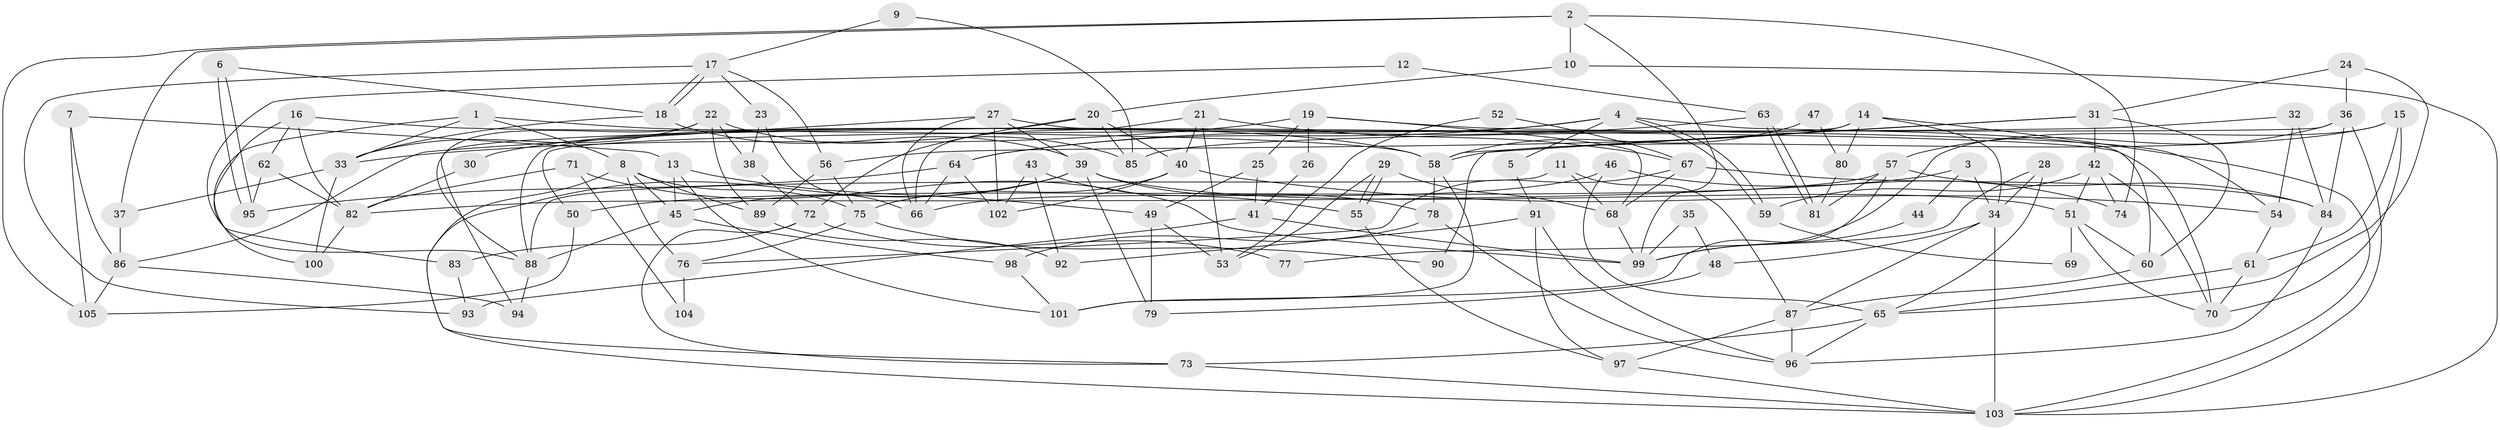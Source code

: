 // coarse degree distribution, {8: 0.07692307692307693, 6: 0.16923076923076924, 3: 0.24615384615384617, 2: 0.06153846153846154, 5: 0.15384615384615385, 9: 0.03076923076923077, 7: 0.09230769230769231, 4: 0.16923076923076924}
// Generated by graph-tools (version 1.1) at 2025/24/03/03/25 07:24:00]
// undirected, 105 vertices, 210 edges
graph export_dot {
graph [start="1"]
  node [color=gray90,style=filled];
  1;
  2;
  3;
  4;
  5;
  6;
  7;
  8;
  9;
  10;
  11;
  12;
  13;
  14;
  15;
  16;
  17;
  18;
  19;
  20;
  21;
  22;
  23;
  24;
  25;
  26;
  27;
  28;
  29;
  30;
  31;
  32;
  33;
  34;
  35;
  36;
  37;
  38;
  39;
  40;
  41;
  42;
  43;
  44;
  45;
  46;
  47;
  48;
  49;
  50;
  51;
  52;
  53;
  54;
  55;
  56;
  57;
  58;
  59;
  60;
  61;
  62;
  63;
  64;
  65;
  66;
  67;
  68;
  69;
  70;
  71;
  72;
  73;
  74;
  75;
  76;
  77;
  78;
  79;
  80;
  81;
  82;
  83;
  84;
  85;
  86;
  87;
  88;
  89;
  90;
  91;
  92;
  93;
  94;
  95;
  96;
  97;
  98;
  99;
  100;
  101;
  102;
  103;
  104;
  105;
  1 -- 58;
  1 -- 8;
  1 -- 33;
  1 -- 100;
  2 -- 105;
  2 -- 99;
  2 -- 10;
  2 -- 37;
  2 -- 74;
  3 -- 34;
  3 -- 50;
  3 -- 44;
  4 -- 59;
  4 -- 59;
  4 -- 60;
  4 -- 5;
  4 -- 30;
  4 -- 64;
  5 -- 91;
  6 -- 18;
  6 -- 95;
  6 -- 95;
  7 -- 13;
  7 -- 86;
  7 -- 105;
  8 -- 89;
  8 -- 45;
  8 -- 73;
  8 -- 75;
  8 -- 76;
  9 -- 17;
  9 -- 85;
  10 -- 103;
  10 -- 20;
  11 -- 87;
  11 -- 88;
  11 -- 68;
  12 -- 88;
  12 -- 63;
  13 -- 101;
  13 -- 45;
  13 -- 49;
  14 -- 103;
  14 -- 56;
  14 -- 34;
  14 -- 80;
  14 -- 88;
  15 -- 58;
  15 -- 61;
  15 -- 70;
  15 -- 99;
  16 -- 58;
  16 -- 82;
  16 -- 62;
  16 -- 83;
  17 -- 23;
  17 -- 18;
  17 -- 18;
  17 -- 56;
  17 -- 93;
  18 -- 33;
  18 -- 39;
  19 -- 33;
  19 -- 68;
  19 -- 25;
  19 -- 26;
  19 -- 54;
  20 -- 40;
  20 -- 72;
  20 -- 85;
  20 -- 94;
  21 -- 67;
  21 -- 66;
  21 -- 40;
  21 -- 53;
  22 -- 88;
  22 -- 85;
  22 -- 33;
  22 -- 38;
  22 -- 89;
  23 -- 38;
  23 -- 66;
  24 -- 65;
  24 -- 36;
  24 -- 31;
  25 -- 49;
  25 -- 41;
  26 -- 41;
  27 -- 66;
  27 -- 70;
  27 -- 39;
  27 -- 86;
  27 -- 102;
  28 -- 34;
  28 -- 65;
  28 -- 77;
  29 -- 55;
  29 -- 55;
  29 -- 68;
  29 -- 53;
  30 -- 82;
  31 -- 60;
  31 -- 42;
  31 -- 58;
  31 -- 90;
  32 -- 54;
  32 -- 84;
  32 -- 85;
  33 -- 37;
  33 -- 100;
  34 -- 103;
  34 -- 48;
  34 -- 87;
  35 -- 48;
  35 -- 99;
  36 -- 84;
  36 -- 103;
  36 -- 50;
  36 -- 57;
  37 -- 86;
  38 -- 72;
  39 -- 45;
  39 -- 51;
  39 -- 78;
  39 -- 79;
  39 -- 103;
  40 -- 102;
  40 -- 54;
  40 -- 75;
  41 -- 99;
  41 -- 93;
  42 -- 70;
  42 -- 51;
  42 -- 59;
  42 -- 74;
  43 -- 102;
  43 -- 55;
  43 -- 92;
  44 -- 99;
  45 -- 88;
  45 -- 98;
  46 -- 65;
  46 -- 74;
  46 -- 66;
  47 -- 58;
  47 -- 80;
  48 -- 79;
  49 -- 53;
  49 -- 79;
  50 -- 105;
  51 -- 60;
  51 -- 69;
  51 -- 70;
  52 -- 53;
  52 -- 67;
  54 -- 61;
  55 -- 97;
  56 -- 75;
  56 -- 89;
  57 -- 101;
  57 -- 81;
  57 -- 82;
  57 -- 84;
  58 -- 78;
  58 -- 101;
  59 -- 69;
  60 -- 87;
  61 -- 70;
  61 -- 65;
  62 -- 82;
  62 -- 95;
  63 -- 81;
  63 -- 81;
  63 -- 64;
  64 -- 95;
  64 -- 66;
  64 -- 102;
  65 -- 73;
  65 -- 96;
  67 -- 84;
  67 -- 76;
  67 -- 68;
  68 -- 99;
  71 -- 82;
  71 -- 99;
  71 -- 104;
  72 -- 83;
  72 -- 73;
  72 -- 77;
  73 -- 103;
  75 -- 76;
  75 -- 90;
  76 -- 104;
  78 -- 96;
  78 -- 98;
  80 -- 81;
  82 -- 100;
  83 -- 93;
  84 -- 96;
  86 -- 94;
  86 -- 105;
  87 -- 97;
  87 -- 96;
  88 -- 94;
  89 -- 92;
  91 -- 92;
  91 -- 96;
  91 -- 97;
  97 -- 103;
  98 -- 101;
}
